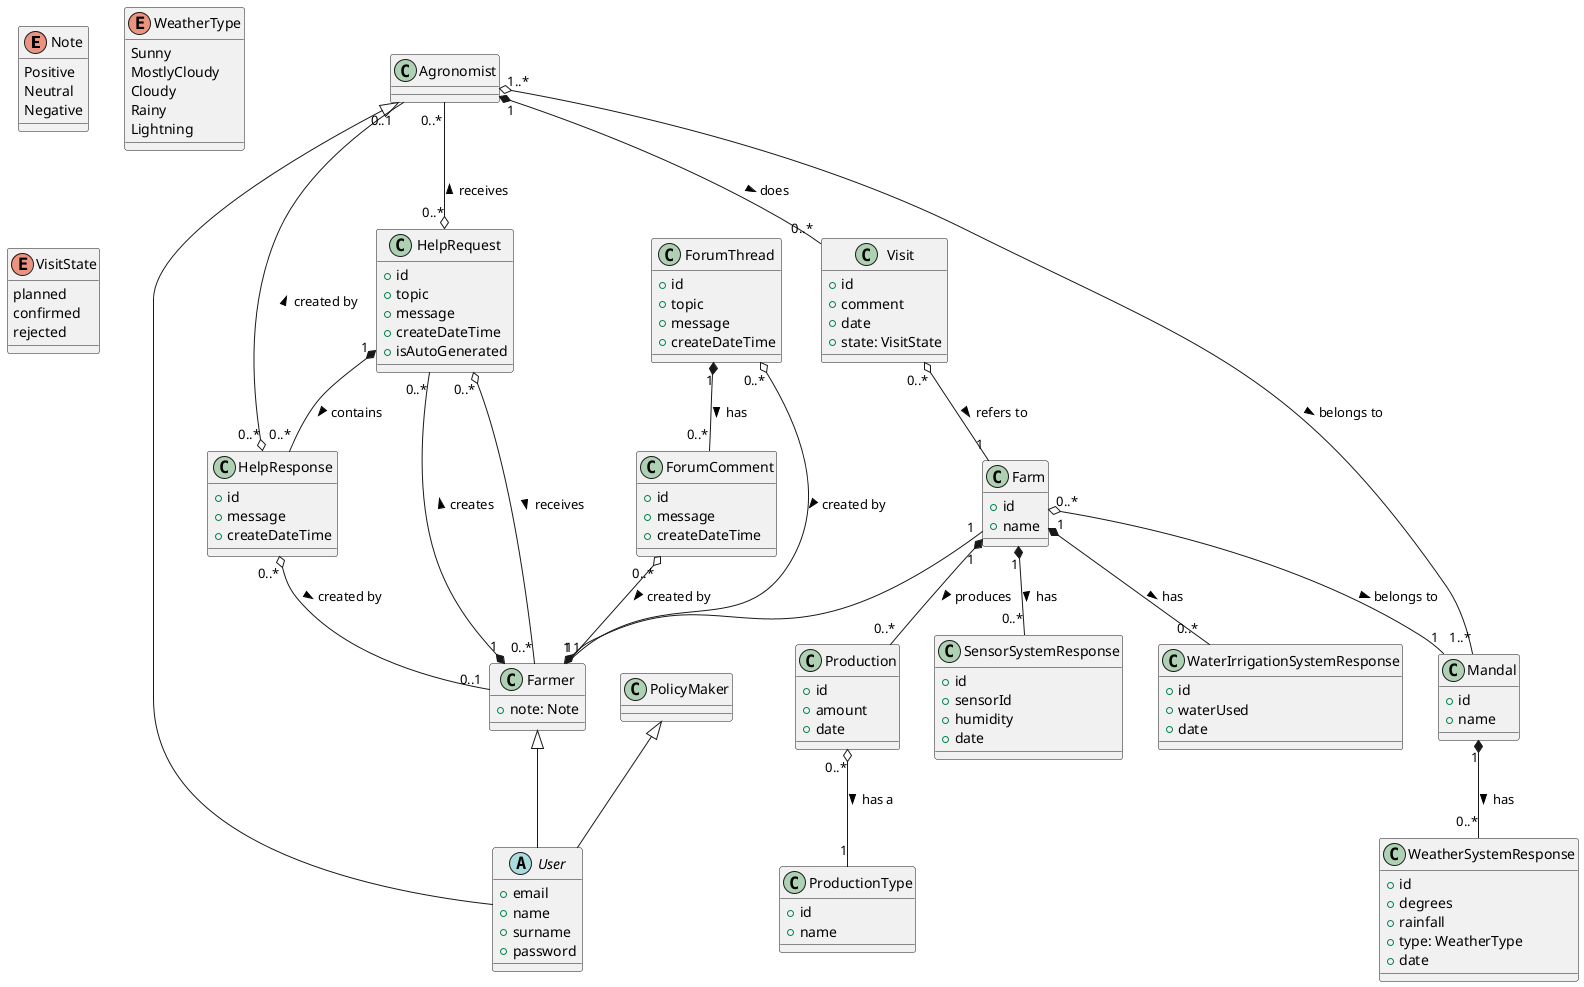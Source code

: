 @startuml Class

enum Note {
    Positive
    Neutral
    Negative
}
enum WeatherType {
    Sunny
    MostlyCloudy
    Cloudy
    Rainy
    Lightning
}
enum VisitState {
    planned
    confirmed
    rejected
}

abstract class User {
    +email
    +name
    +surname
    +password
}
class PolicyMaker
class Agronomist
class Farmer {
    +note: Note
}
class Farm {
    +id
    +name
}
class Mandal {
    +id
    +name
}
class Production {
    +id
    +amount
    +date
}

class WaterIrrigationSystemResponse {
    +id
    +waterUsed
    +date
}
class SensorSystemResponse {
    +id
    +sensorId
    +humidity
    +date
}
class WeatherSystemResponse {
    +id
    +degrees
    +rainfall
    +type: WeatherType
    +date
}

class ProductionType {
    +id
    +name
}
class HelpRequest {
    +id
    +topic
    +message
    +createDateTime
    +isAutoGenerated
}
class HelpResponse {
    +id
    +message
    +createDateTime
}
class Visit {
    +id
    +comment
    +date
    +state: VisitState
} 
class ForumThread {
    +id
    +topic
    +message
    +createDateTime
}
class ForumComment {
    +id
    +message
    +createDateTime
}
'ForumComment?

PolicyMaker <|-- User
Agronomist <|-- User
Farmer <|-- User


Farm "0..*" o-- "1" Mandal : belongs to >
Farm "1" *-- "0..*" Production : produces >
Farm "1" *-- "0..*" WaterIrrigationSystemResponse : has >
Farm "1" *-- "0..*" SensorSystemResponse : has >

Mandal "1" *-- "0..*" WeatherSystemResponse : has >

Agronomist "1..*" o-- "1..*" Mandal : belongs to >
Production "0..*" o-- "1" ProductionType : has a >

Farm "1" --* "1" Farmer

Farmer "1" *-- "0..*" HelpRequest : creates >
Farmer "0..*" --o "0..*" HelpRequest : receives < 
Agronomist "0..*" --o "0..*" HelpRequest : receives < 
HelpRequest "1" *-- "0..*" HelpResponse : contains >
HelpResponse "0..*" o-- "0..1" Farmer : created by >
HelpResponse "0..*" o-- "0..1" Agronomist : created by >
'XOR 

Agronomist "1" *-- "0..*" Visit : does >
Visit "0..*" o-- "1" Farm : refers to >

ForumThread "1" *-- "0..*" ForumComment : has >
ForumThread "0..*" o-- "1" Farmer : created by >
ForumComment "0..*" o-- "1" Farmer : created by >

@enduml
